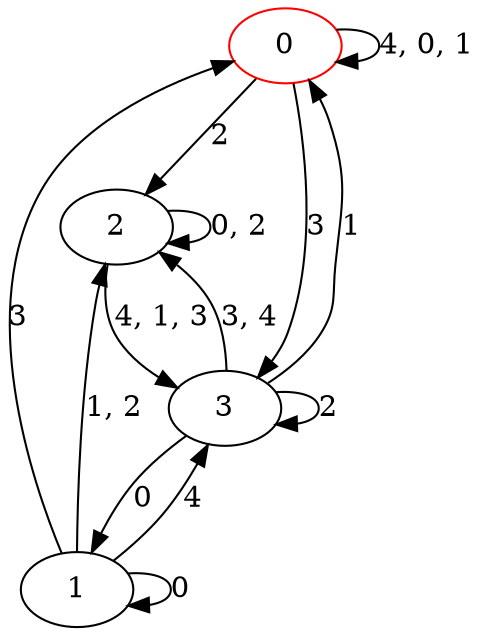 digraph g {
0 [label= "0"] [color="red"];
1 [label= "1"];
2 [label= "2"];
3 [label= "3"];
0 -> 2[label= "2"];
0 -> 3[label= "3"];
1 -> 1[label= "0"];
1 -> 0[label= "3"];
1 -> 3[label= "4"];
3 -> 1[label= "0"];
3 -> 0[label= "1"];
3 -> 3[label= "2"];
0 -> 0[label= "4, 0, 1"];
1 -> 2[label= "1, 2"];
2 -> 2[label= "0, 2"];
2 -> 3[label= "4, 1, 3"];
3 -> 2[label= "3, 4"];
}
